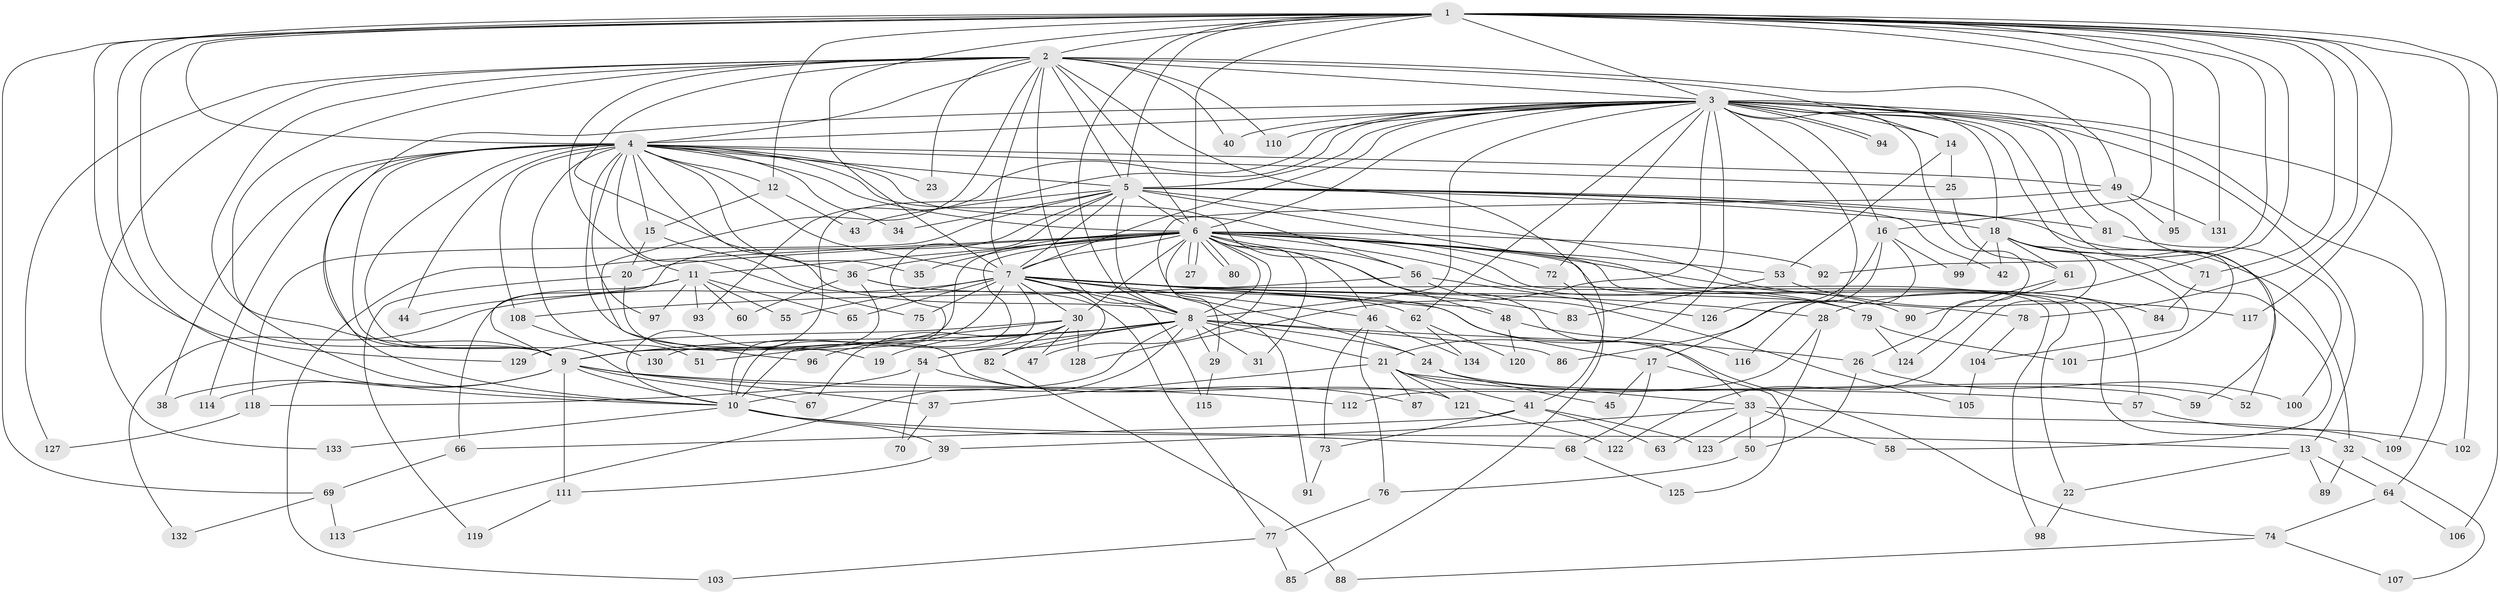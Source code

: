 // Generated by graph-tools (version 1.1) at 2025/25/03/09/25 03:25:48]
// undirected, 134 vertices, 293 edges
graph export_dot {
graph [start="1"]
  node [color=gray90,style=filled];
  1;
  2;
  3;
  4;
  5;
  6;
  7;
  8;
  9;
  10;
  11;
  12;
  13;
  14;
  15;
  16;
  17;
  18;
  19;
  20;
  21;
  22;
  23;
  24;
  25;
  26;
  27;
  28;
  29;
  30;
  31;
  32;
  33;
  34;
  35;
  36;
  37;
  38;
  39;
  40;
  41;
  42;
  43;
  44;
  45;
  46;
  47;
  48;
  49;
  50;
  51;
  52;
  53;
  54;
  55;
  56;
  57;
  58;
  59;
  60;
  61;
  62;
  63;
  64;
  65;
  66;
  67;
  68;
  69;
  70;
  71;
  72;
  73;
  74;
  75;
  76;
  77;
  78;
  79;
  80;
  81;
  82;
  83;
  84;
  85;
  86;
  87;
  88;
  89;
  90;
  91;
  92;
  93;
  94;
  95;
  96;
  97;
  98;
  99;
  100;
  101;
  102;
  103;
  104;
  105;
  106;
  107;
  108;
  109;
  110;
  111;
  112;
  113;
  114;
  115;
  116;
  117;
  118;
  119;
  120;
  121;
  122;
  123;
  124;
  125;
  126;
  127;
  128;
  129;
  130;
  131;
  132;
  133;
  134;
  1 -- 2;
  1 -- 3;
  1 -- 4;
  1 -- 5;
  1 -- 6;
  1 -- 7;
  1 -- 8;
  1 -- 9;
  1 -- 10;
  1 -- 12;
  1 -- 16;
  1 -- 28;
  1 -- 69;
  1 -- 71;
  1 -- 78;
  1 -- 92;
  1 -- 95;
  1 -- 102;
  1 -- 106;
  1 -- 117;
  1 -- 129;
  1 -- 131;
  2 -- 3;
  2 -- 4;
  2 -- 5;
  2 -- 6;
  2 -- 7;
  2 -- 8;
  2 -- 9;
  2 -- 10;
  2 -- 11;
  2 -- 14;
  2 -- 23;
  2 -- 36;
  2 -- 40;
  2 -- 41;
  2 -- 49;
  2 -- 96;
  2 -- 110;
  2 -- 127;
  2 -- 133;
  3 -- 4;
  3 -- 5;
  3 -- 6;
  3 -- 7;
  3 -- 8;
  3 -- 9;
  3 -- 10;
  3 -- 13;
  3 -- 14;
  3 -- 16;
  3 -- 17;
  3 -- 18;
  3 -- 21;
  3 -- 26;
  3 -- 40;
  3 -- 52;
  3 -- 59;
  3 -- 62;
  3 -- 64;
  3 -- 72;
  3 -- 81;
  3 -- 93;
  3 -- 94;
  3 -- 94;
  3 -- 101;
  3 -- 109;
  3 -- 110;
  3 -- 128;
  4 -- 5;
  4 -- 6;
  4 -- 7;
  4 -- 8;
  4 -- 9;
  4 -- 10;
  4 -- 12;
  4 -- 15;
  4 -- 19;
  4 -- 23;
  4 -- 25;
  4 -- 34;
  4 -- 35;
  4 -- 37;
  4 -- 38;
  4 -- 44;
  4 -- 48;
  4 -- 49;
  4 -- 51;
  4 -- 56;
  4 -- 75;
  4 -- 97;
  4 -- 108;
  4 -- 114;
  5 -- 6;
  5 -- 7;
  5 -- 8;
  5 -- 9;
  5 -- 10;
  5 -- 18;
  5 -- 32;
  5 -- 34;
  5 -- 42;
  5 -- 43;
  5 -- 81;
  5 -- 84;
  5 -- 90;
  5 -- 118;
  6 -- 7;
  6 -- 8;
  6 -- 9;
  6 -- 10;
  6 -- 11;
  6 -- 20;
  6 -- 22;
  6 -- 27;
  6 -- 27;
  6 -- 29;
  6 -- 30;
  6 -- 31;
  6 -- 32;
  6 -- 33;
  6 -- 35;
  6 -- 36;
  6 -- 46;
  6 -- 47;
  6 -- 53;
  6 -- 56;
  6 -- 57;
  6 -- 72;
  6 -- 79;
  6 -- 80;
  6 -- 80;
  6 -- 92;
  6 -- 98;
  6 -- 103;
  7 -- 8;
  7 -- 9;
  7 -- 10;
  7 -- 17;
  7 -- 24;
  7 -- 28;
  7 -- 30;
  7 -- 46;
  7 -- 48;
  7 -- 54;
  7 -- 55;
  7 -- 65;
  7 -- 75;
  7 -- 78;
  7 -- 79;
  7 -- 83;
  7 -- 115;
  7 -- 132;
  8 -- 9;
  8 -- 10;
  8 -- 19;
  8 -- 21;
  8 -- 24;
  8 -- 26;
  8 -- 29;
  8 -- 31;
  8 -- 54;
  8 -- 82;
  8 -- 86;
  8 -- 113;
  9 -- 10;
  9 -- 38;
  9 -- 57;
  9 -- 67;
  9 -- 111;
  9 -- 112;
  9 -- 114;
  10 -- 13;
  10 -- 39;
  10 -- 68;
  10 -- 133;
  11 -- 44;
  11 -- 55;
  11 -- 60;
  11 -- 65;
  11 -- 66;
  11 -- 93;
  11 -- 97;
  12 -- 15;
  12 -- 43;
  13 -- 22;
  13 -- 64;
  13 -- 89;
  14 -- 25;
  14 -- 53;
  15 -- 20;
  15 -- 77;
  16 -- 86;
  16 -- 99;
  16 -- 116;
  16 -- 126;
  17 -- 45;
  17 -- 68;
  17 -- 125;
  18 -- 42;
  18 -- 58;
  18 -- 61;
  18 -- 71;
  18 -- 99;
  18 -- 104;
  18 -- 122;
  20 -- 119;
  20 -- 121;
  21 -- 33;
  21 -- 37;
  21 -- 41;
  21 -- 59;
  21 -- 87;
  21 -- 121;
  22 -- 98;
  24 -- 45;
  24 -- 52;
  25 -- 61;
  26 -- 50;
  26 -- 100;
  28 -- 112;
  28 -- 123;
  29 -- 115;
  30 -- 47;
  30 -- 51;
  30 -- 67;
  30 -- 82;
  30 -- 96;
  30 -- 128;
  30 -- 129;
  32 -- 89;
  32 -- 107;
  33 -- 39;
  33 -- 50;
  33 -- 58;
  33 -- 63;
  33 -- 109;
  36 -- 60;
  36 -- 62;
  36 -- 74;
  36 -- 130;
  37 -- 70;
  39 -- 111;
  41 -- 63;
  41 -- 66;
  41 -- 73;
  41 -- 123;
  46 -- 73;
  46 -- 76;
  46 -- 134;
  48 -- 116;
  48 -- 120;
  49 -- 91;
  49 -- 95;
  49 -- 131;
  50 -- 76;
  53 -- 83;
  53 -- 117;
  54 -- 70;
  54 -- 87;
  54 -- 118;
  56 -- 105;
  56 -- 108;
  56 -- 126;
  57 -- 102;
  61 -- 90;
  61 -- 124;
  62 -- 120;
  62 -- 134;
  64 -- 74;
  64 -- 106;
  66 -- 69;
  68 -- 125;
  69 -- 113;
  69 -- 132;
  71 -- 84;
  72 -- 85;
  73 -- 91;
  74 -- 88;
  74 -- 107;
  76 -- 77;
  77 -- 85;
  77 -- 103;
  78 -- 104;
  79 -- 101;
  79 -- 124;
  81 -- 100;
  82 -- 88;
  104 -- 105;
  108 -- 130;
  111 -- 119;
  118 -- 127;
  121 -- 122;
}

